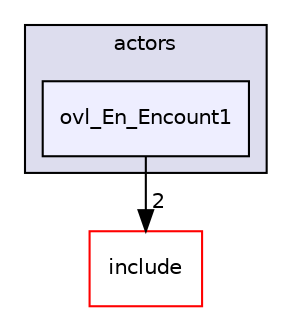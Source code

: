 digraph "src/overlays/actors/ovl_En_Encount1" {
  compound=true
  node [ fontsize="10", fontname="Helvetica"];
  edge [ labelfontsize="10", labelfontname="Helvetica"];
  subgraph clusterdir_e93473484be31ce7bcb356bd643a22f8 {
    graph [ bgcolor="#ddddee", pencolor="black", label="actors" fontname="Helvetica", fontsize="10", URL="dir_e93473484be31ce7bcb356bd643a22f8.html"]
  dir_b70618169c5d1a4a6698df3f4951081f [shape=box, label="ovl_En_Encount1", style="filled", fillcolor="#eeeeff", pencolor="black", URL="dir_b70618169c5d1a4a6698df3f4951081f.html"];
  }
  dir_d44c64559bbebec7f509842c48db8b23 [shape=box label="include" fillcolor="white" style="filled" color="red" URL="dir_d44c64559bbebec7f509842c48db8b23.html"];
  dir_b70618169c5d1a4a6698df3f4951081f->dir_d44c64559bbebec7f509842c48db8b23 [headlabel="2", labeldistance=1.5 headhref="dir_000229_000000.html"];
}
